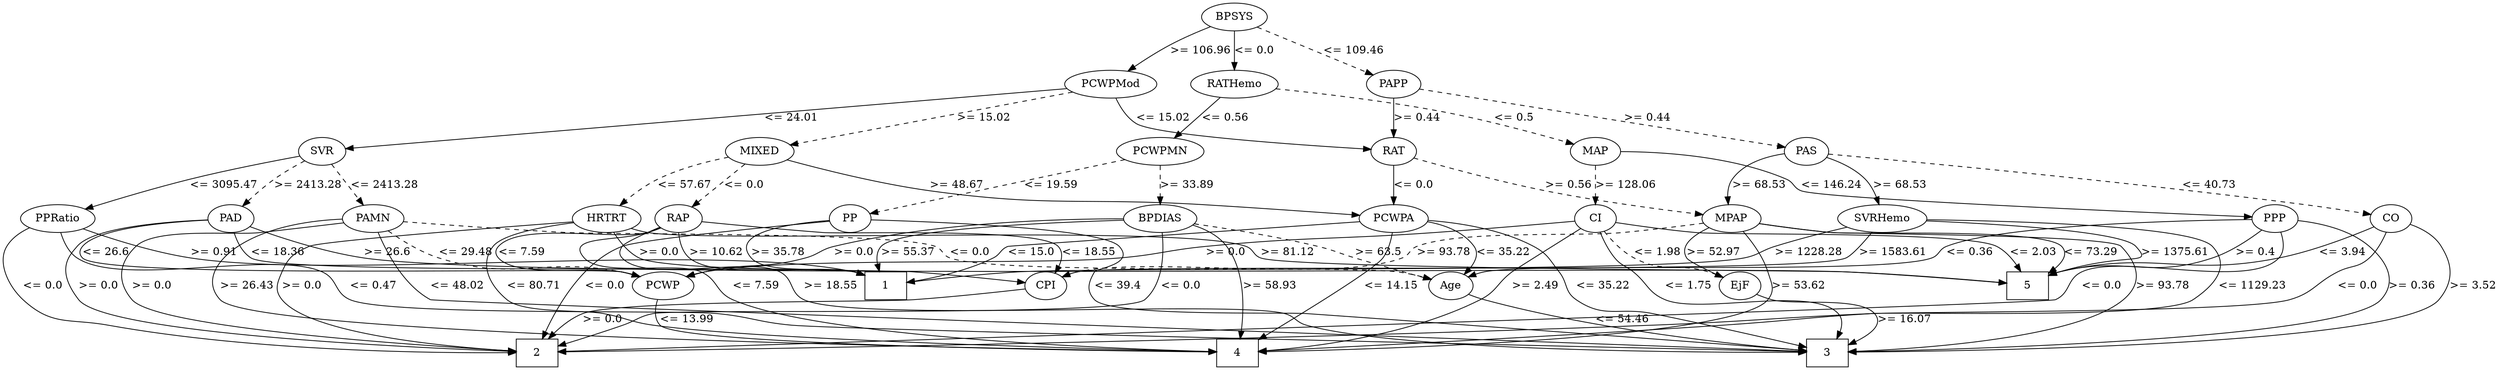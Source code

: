 strict digraph G {
	graph [bb="0,0,2751.7,471"];
	node [label="\N"];
	1	[height=0.5,
		pos="789.7,105",
		shape=box,
		width=0.75];
	2	[height=0.5,
		pos="1014.7,18",
		shape=box,
		width=0.75];
	3	[height=0.5,
		pos="1921.7,18",
		shape=box,
		width=0.75];
	4	[height=0.5,
		pos="852.7,18",
		shape=box,
		width=0.75];
	5	[height=0.5,
		pos="2098.7,105",
		shape=box,
		width=0.75];
	RAP	[height=0.5,
		pos="236.7,192",
		width=0.77778];
	RAP -> 1	[label=">= 10.62",
		lp="304.7,148.5",
		op=">=",
		param=10.62,
		pos="e,762.34,118.9 245.36,174.78 252.58,163.1 264.04,148.18 278.7,141 325.64,118.02 697.65,134.18 748.7,123 749.97,122.72 751.25,122.41 \
752.54,122.06",
		style=solid];
	RAP -> 3	[label=">= 18.55",
		lp="1375.7,105",
		op=">=",
		param=18.55,
		pos="e,1894.6,19.352 257.3,179.74 262.51,177.41 268.19,175.27 273.7,174 449.58,133.48 911.14,201.87 1085.7,156 1099.4,152.41 1100.2,145.02 \
1113.7,141 1158.4,127.72 1281.9,145.62 1322.7,123 1340.2,113.3 1333.1,98.222 1349.7,87 1396.2,55.482 1416.3,63.553 1471.7,54 1623.3,\
27.844 1806.9,21.222 1884.4,19.555",
		style=solid];
	RAP -> 4	[label="<= 7.59",
		lp="34.2,105",
		op="<=",
		param=7.59,
		pos="e,825.33,19.01 208.8,189.75 157.88,186.94 52.556,178.51 24.7,156 0.42625,136.39 -8.8472,110.49 11.7,87 65.264,25.771 659.14,19.602 \
815.28,19.041",
		style=solid];
	PCWP	[height=0.5,
		pos="172.7,105",
		width=0.97491];
	RAP -> PCWP	[label="<= 7.59",
		lp="63.2,148.5",
		op="<=",
		param=7.59,
		pos="e,144.51,115.75 208.54,190.24 159.53,188.26 61.78,181.18 40.7,156 1.5855,109.28 20.046,150.71 120.7,123 125.32,121.73 130.14,120.3 \
134.9,118.82",
		style=solid];
	CPI	[height=0.5,
		pos="1286.7,105",
		width=0.75];
	RAP -> CPI	[label="<= 18.55",
		lp="710.7,148.5",
		op="<=",
		param=18.55,
		pos="e,1265.5,116.51 257.72,179.67 262.82,177.4 268.34,175.31 273.7,174 431.9,135.3 479.63,186.03 639.7,156 660.42,152.11 663.95,144.71 \
684.7,141 807.48,119.05 1123.8,149.31 1245.7,123 1249.1,122.26 1252.6,121.25 1256,120.09",
		style=solid];
	PCWP -> 4	[label="<= 13.99",
		lp="338.7,61.5",
		op="<=",
		param=13.99,
		pos="e,825.54,19.762 198.14,92.48 225.73,80.569 271.38,62.544 312.7,54 409.1,34.071 709.51,23.316 815.34,20.07",
		style=solid];
	CPI -> 2	[label=">= 0.0",
		lp="1208.7,61.5",
		op=">=",
		param=0.0,
		pos="e,1042,26.029 1264.7,94.388 1258.6,91.851 1251.9,89.208 1245.7,87 1178.3,63.173 1097.8,40.827 1051.8,28.621",
		style=solid];
	PAS	[height=0.5,
		pos="2246.7,279",
		width=0.75];
	CO	[height=0.5,
		pos="2537.7,192",
		width=0.75];
	PAS -> CO	[label="<= 40.73",
		lp="2434.7,235.5",
		op="<=",
		param=40.73,
		pos="e,2513.3,200.14 2271,270.9 2322.8,255.77 2444.1,220.34 2503.6,202.97",
		style=dashed];
	SVRHemo	[height=0.5,
		pos="1664.7,192",
		width=1.3902];
	PAS -> SVRHemo	[label=">= 68.53",
		lp="2230.7,235.5",
		op=">=",
		param=68.53,
		pos="e,1700.3,204.74 2230.9,264.18 2214.3,249.73 2190.3,229.01 2187.7,228 2091.5,190.6 1825.6,226.4 1723.7,210 1719.3,209.28 1714.7,208.34 \
1710.1,207.27",
		style=solid];
	MPAP	[height=0.5,
		pos="2284.7,192",
		width=0.97491];
	PAS -> MPAP	[label=">= 68.53",
		lp="2294.7,235.5",
		op=">=",
		param=68.53,
		pos="e,2277.4,209.69 2254.2,261.64 2256.9,255.77 2260,249.1 2262.7,243 2266.2,235.21 2269.9,226.72 2273.4,218.98",
		style=solid];
	CO -> 2	[label="<= 0.0",
		lp="2604.7,105",
		op="<=",
		param=0.0,
		pos="e,1041.8,19.502 2558.8,180.3 2567.9,174.47 2577.7,166.31 2582.7,156 2591.6,137.74 2586.2,105.59 2570.7,87 2546.6,58.08 2529.5,61.919 \
2492.7,54 2456.4,46.189 1277.6,23.893 1051.9,19.688",
		style=solid];
	CO -> 3	[label=">= 3.52",
		lp="2729.2,105",
		op=">=",
		param=3.52,
		pos="e,1949,18.842 2563.6,186.28 2617.8,175.15 2735.8,143.82 2700.7,87 2683.5,59.102 2666.4,62.315 2634.7,54 2505.3,20.074 2086.9,18.479 \
1959.1,18.81",
		style=solid];
	CO -> 5	[label="<= 3.94",
		lp="2473.2,148.5",
		op="<=",
		param=3.94,
		pos="e,2125.8,114.78 2516.1,180.93 2489.8,169.13 2443.5,150.05 2401.7,141 2296.3,118.17 2265.9,141.57 2159.7,123 2151.8,121.62 2143.4,\
119.64 2135.5,117.51",
		style=solid];
	SVRHemo -> 1	[label=">= 1228.28",
		lp="992.2,148.5",
		op=">=",
		param=1228.28,
		pos="e,816.74,118.21 1617.7,185.52 1583.1,181.7 1535.1,176.81 1492.7,174 1433.6,170.08 1016.2,173.84 959.7,156 948.06,152.33 948.06,145.45 \
936.7,141 892.2,123.58 876.62,136.23 830.7,123 829.27,122.59 827.81,122.14 826.35,121.66",
		style=solid];
	SVRHemo -> 4	[label="<= 1129.23",
		lp="1218.2,105",
		op="<=",
		param=1129.23,
		pos="e,879.79,32.645 1633.3,177.73 1618.7,171.4 1601.2,163.57 1585.7,156 1573,149.8 1571.3,144.77 1557.7,141 1477.9,118.92 1260.1,159.31 \
1185.7,123 1166.7,113.74 1173.4,96.751 1154.7,87 1083.8,50.074 1053.3,88.251 975.7,69 945.48,61.504 912.91,47.999 888.88,36.912",
		style=solid];
	SVRHemo -> 5	[label=">= 1375.61",
		lp="1876.2,148.5",
		op=">=",
		param=1375.61,
		pos="e,2071.4,109.61 1702.1,179.95 1709.2,177.92 1716.7,175.85 1723.7,174 1756.8,165.25 1765.7,165.43 1798.7,156 1819,150.2 1823.2,145.79 \
1843.7,141 1854.2,138.56 1993.2,119.98 2061.5,110.93",
		style=solid];
	SVRHemo -> CPI	[label=">= 1583.61",
		lp="1682.2,148.5",
		op=">=",
		param=1583.61,
		pos="e,1308,116.39 1659.6,174.04 1655.2,162.63 1647.7,148.36 1635.7,141 1577.3,105.06 1394.5,138.34 1327.7,123 1324.3,122.22 1320.8,121.18 \
1317.4,120",
		style=solid];
	MPAP -> 3	[label=">= 93.78",
		lp="2670.7,105",
		op=">=",
		param=93.78,
		pos="e,1948.9,19.111 2319.4,188.7 2387.2,183.91 2534.6,172 2582.7,156 2610.5,146.77 2625.1,148.36 2639.7,123 2647.7,109.14 2645.2,102.02 \
2639.7,87 2633.1,68.943 2628.9,62.521 2611.7,54 2553.1,25.061 2094.6,20.029 1959.2,19.172",
		style=solid];
	MPAP -> 4	[label=">= 53.62",
		lp="2452.7,105",
		op=">=",
		param=53.62,
		pos="e,880.13,23.61 2319.2,188.46 2344.8,184.89 2379,176.36 2401.7,156 2425,135.13 2437.2,109.73 2415.7,87 2370.2,38.902 1886.9,56.541 \
1820.7,54 1446.7,39.634 1351.9,65.07 978.7,36 948.85,33.675 915.27,29.042 890.28,25.199",
		style=solid];
	MPAP -> 5	[label="<= 73.29",
		lp="2241.7,148.5",
		op="<=",
		param=73.29,
		pos="e,2126,116.29 2261.4,178.51 2241.5,168.03 2212,152.91 2185.7,141 2169.4,133.61 2151,126.09 2135.3,119.94",
		style=solid];
	MPAP -> CPI	[label=">= 93.78",
		lp="2046.7,148.5",
		op=">=",
		param=93.78,
		pos="e,1307.9,116.53 2253.3,183.68 2238.1,180.34 2219.5,176.57 2202.7,174 2122.3,161.73 2096.1,186.41 2020.7,156 2010.7,151.98 2011.8,\
144.66 2001.7,141 1931.3,115.49 1401,138.61 1327.7,123 1324.3,122.27 1320.8,121.27 1317.3,120.11",
		style=dashed];
	EjF	[height=0.5,
		pos="2534.7,105",
		width=0.75];
	MPAP -> EjF	[label=">= 52.97",
		lp="2552.7,148.5",
		op=">=",
		param=52.97,
		pos="e,2532.9,123.41 2319.8,190.01 2377,187.7 2487.3,180.17 2516.7,156 2523.7,150.28 2527.9,141.63 2530.6,133.14",
		style=solid];
	PAD	[height=0.5,
		pos="311.7,192",
		width=0.79437];
	PAD -> 1	[label="<= 18.36",
		lp="377.7,148.5",
		op="<=",
		param=18.36,
		pos="e,762.34,118.87 320.06,174.34 326.86,162.76 337.63,148.16 351.7,141 391.05,120.98 705.6,132.6 748.7,123 749.97,122.72 751.25,122.4 \
752.53,122.05",
		style=solid];
	PAD -> 2	[label=">= 0.0",
		lp="109.7,105",
		op=">=",
		param=0.0,
		pos="e,987.24,23.272 290.03,179.89 284.8,177.61 279.14,175.46 273.7,174 236.37,163.98 130.51,180.61 100.7,156 76.803,136.27 69.499,109.6 \
90.7,87 151.49,22.203 800.29,44.779 888.7,36 918.49,33.042 952.08,28.447 977.08,24.779",
		style=solid];
	PAD -> 5	[label=">= 26.6",
		lp="1381.2,148.5",
		op=">=",
		param=26.6,
		pos="e,2071.3,110.46 339.32,187.3 370.81,183.24 423.86,176.93 469.7,174 517.94,170.91 1294.2,172.33 1339.7,156 1349.8,152.37 1348.6,144.68 \
1358.7,141 1422.6,117.75 1902.9,128.49 1970.7,123 2001.3,120.52 2035.9,115.82 2061.3,111.99",
		style=solid];
	PAD -> PCWP	[label="<= 26.6",
		lp="131.2,148.5",
		op="<=",
		param=26.6,
		pos="e,143.86,115.61 290.02,179.91 284.79,177.63 279.14,175.47 273.7,174 238.1,164.35 133.33,183.46 108.7,156 96.046,141.89 114.32,128.81 \
134.54,119.57",
		style=solid];
	PAMN	[height=0.5,
		pos="1146.7,192",
		width=1.0139];
	PAMN -> 2	[label=">= 0.0",
		lp="1047.7,105",
		op=">=",
		param=0.0,
		pos="e,1011.6,36.235 1139.7,174.07 1134.2,162.98 1125.6,149.08 1113.7,141 1081.8,119.26 1055,151.31 1028.7,123 1009.8,102.62 1008.4,69.571 \
1010.5,46.208",
		style=solid];
	PAMN -> 3	[label="<= 48.02",
		lp="1553.7,105",
		op="<=",
		param=48.02,
		pos="e,1894.5,23.61 1155.7,174.39 1163,162.83 1174.3,148.24 1188.7,141 1248,111.18 1425.3,148.25 1486.7,123 1509.1,113.77 1505.8,97.476 \
1527.7,87 1604.6,50.163 1632.7,68.509 1716.7,54 1775.3,43.884 1843.3,32.301 1884.4,25.323",
		style=solid];
	PAMN -> 4	[label=">= 26.43",
		lp="892.7,105",
		op=">=",
		param=26.43,
		pos="e,850.13,36.094 1110.7,188.46 1068.7,184.7 997.63,175.82 939.7,156 926.34,151.43 924.5,146.96 911.7,141 892.18,131.9 879.94,139.99 \
866.7,123 849.78,101.29 847.95,68.986 849.3,46.151",
		style=solid];
	PAMN -> PCWP	[label="<= 29.48",
		lp="613.7,148.5",
		op="<=",
		param=29.48,
		pos="e,206.42,110.02 1111,187.54 1071.3,183.8 1005.5,177.85 948.7,174 788.42,163.13 747.76,169.73 587.7,156 532.83,151.29 519.37,147.61 \
464.7,141 376.66,130.36 273.67,118.04 216.54,111.23",
		style=dashed];
	Age	[height=0.5,
		pos="1615.7,105",
		width=0.75];
	PAMN -> Age	[label="<= 0.0",
		lp="1320.7,148.5",
		op="<=",
		param=0.0,
		pos="e,1594.4,116.36 1176.2,181.39 1220.3,167.03 1298.5,141.61 1301.7,141 1421.1,118.16 1456.3,150.66 1574.7,123 1578.1,122.2 1581.6,\
121.16 1585,119.97",
		style=dashed];
	Age -> 3	[label="<= 54.46",
		lp="1790.7,61.5",
		op="<=",
		param=54.46,
		pos="e,1894.6,24.613 1637.6,94.242 1643.7,91.705 1650.4,89.098 1656.7,87 1736.6,60.342 1832.9,37.995 1884.6,26.772",
		style=solid];
	PCWPMod	[height=0.5,
		pos="1357.7,366",
		width=1.4444];
	MIXED	[height=0.5,
		pos="850.7,279",
		width=1.125];
	PCWPMod -> MIXED	[label=">= 15.02",
		lp="1159.7,322.5",
		op=">=",
		param=15.02,
		pos="e,887.74,286.79 1310.9,357.96 1265.5,351.08 1194.9,340.18 1133.7,330 1050.5,316.16 953.85,298.8 897.74,288.61",
		style=dashed];
	SVR	[height=0.5,
		pos="1056.7,279",
		width=0.77778];
	PCWPMod -> SVR	[label="<= 24.01",
		lp="1251.7,322.5",
		op="<=",
		param=24.01,
		pos="e,1082,287.16 1318.7,353.97 1259.7,337.31 1148.7,305.97 1092,289.96",
		style=solid];
	RAT	[height=0.5,
		pos="1589.7,279",
		width=0.76389];
	PCWPMod -> RAT	[label="<= 15.02",
		lp="1462.7,322.5",
		op="<=",
		param=15.02,
		pos="e,1568.4,290.73 1377.6,349.15 1392.9,337.82 1415,323.17 1436.7,315 1485.1,296.79 1502.1,311.69 1551.7,297 1554.1,296.28 1556.6,295.44 \
1559.1,294.53",
		style=solid];
	MIXED -> RAP	[label="<= 0.0",
		lp="432.7,235.5",
		op="<=",
		param=0.0,
		pos="e,257.79,204.06 809.99,277.54 714.49,275.54 469.36,265 273.7,210 271.54,209.39 269.35,208.68 267.17,207.89",
		style=dashed];
	PCWPA	[height=0.5,
		pos="1441.7,192",
		width=1.1555];
	MIXED -> PCWPA	[label=">= 48.67",
		lp="1307.7,235.5",
		op=">=",
		param=48.67,
		pos="e,1406.1,201.65 889.97,274.03 924.22,270.57 975.25,265.43 1019.7,261 1100.6,252.93 1121.4,255.31 1201.7,243 1270,232.53 1348.3,215.22 \
1396.4,203.96",
		style=solid];
	HRTRT	[height=0.5,
		pos="736.7,192",
		width=1.1013];
	MIXED -> HRTRT	[label="<= 57.67",
		lp="808.7,235.5",
		op="<=",
		param=57.67,
		pos="e,749.14,209.25 822.26,266.11 809.54,260.12 794.74,252.17 782.7,243 772.93,235.56 763.5,225.9 755.75,217.05",
		style=dashed];
	SVR -> PAD	[label=">= 2413.28",
		lp="918.2,235.5",
		op=">=",
		param=2413.28,
		pos="e,339.62,196.5 1029.9,273.23 996.08,267.06 936.28,255.59 885.7,243 862.77,237.29 858,231.94 834.7,228 674.56,200.9 631.62,222.69 \
469.7,210 428.68,206.78 381.83,201.55 349.86,197.73",
		style=dashed];
	SVR -> PAMN	[label="<= 2413.28",
		lp="1165.2,235.5",
		op="<=",
		param=2413.28,
		pos="e,1141.2,209.88 1080.6,269.33 1094,263.52 1110.3,254.77 1121.7,243 1128.2,236.29 1133.4,227.55 1137.3,219.26",
		style=dashed];
	PPRatio	[height=0.5,
		pos="899.7,192",
		width=1.1013];
	SVR -> PPRatio	[label="<= 3095.47",
		lp="1011.2,235.5",
		op="<=",
		param=3095.47,
		pos="e,920.67,207.43 1033.4,268.58 1017.7,261.97 996.61,252.62 978.7,243 961.89,233.97 943.85,222.68 929.26,213.12",
		style=solid];
	RAT -> MPAP	[label=">= 0.56",
		lp="2080.2,235.5",
		op=">=",
		param=0.56,
		pos="e,2253.3,200.14 1617.2,276.79 1708.8,272.63 1999.5,258.33 2038.7,243 2048.7,239.08 2047.8,232.15 2057.7,228 2117.6,202.96 2138.6,\
220.6 2202.7,210 2215.9,207.81 2230.3,204.99 2243.2,202.28",
		style=dashed];
	RAT -> PCWPA	[label="<= 0.0",
		lp="1585.7,235.5",
		op="<=",
		param=0.0,
		pos="e,1480.1,198.95 1581.1,261.44 1574.6,250.51 1564.8,236.65 1552.7,228 1534.3,214.84 1510.7,206.49 1490,201.27",
		style=solid];
	PCWPA -> 1	[label="<= 15.0",
		lp="914.2,148.5",
		op="<=",
		param=15.0,
		pos="e,817.1,123.16 1401,188.13 1351.5,184.67 1265.5,178.72 1191.7,174 1125,169.73 956.28,173.03 891.7,156 868.76,149.95 844.85,138.54 \
825.95,128.15",
		style=solid];
	PCWPA -> 3	[label="<= 35.22",
		lp="1859.7,105",
		op="<=",
		param=35.22,
		pos="e,1897.2,36.038 1481.9,187.18 1547.6,180.73 1674.9,167.29 1718.7,156 1757.1,146.1 1769.2,145.78 1801.7,123 1819.2,110.71 1818.1,\
101.61 1833.7,87 1850.9,70.956 1871.6,54.789 1888.7,42.247",
		style=solid];
	PCWPA -> 4	[label="<= 14.15",
		lp="1128.7,105",
		op="<=",
		param=14.15,
		pos="e,863.42,36.405 1408.7,180.72 1389.2,174.31 1364.2,165.5 1342.7,156 1329.8,150.3 1328.2,145.01 1314.7,141 1224,114.12 1188.5,162.85 \
1102.7,123 1082.2,113.46 1087.1,96.756 1066.7,87 998.54,54.434 964.98,103.35 897.7,69 886.71,63.389 877.13,53.893 869.66,44.674",
		style=solid];
	PCWPA -> Age	[label="<= 35.22",
		lp="1605.7,148.5",
		op="<=",
		param=35.22,
		pos="e,1602.6,121.11 1479.6,184.42 1503.9,179.13 1535.4,170.19 1560.7,156 1573.5,148.82 1585.8,138.16 1595.4,128.53",
		style=solid];
	PCWPMN	[height=0.5,
		pos="1492.7,279",
		width=1.3902];
	BPDIAS	[height=0.5,
		pos="520.7,192",
		width=1.1735];
	PCWPMN -> BPDIAS	[label=">= 33.89",
		lp="1091.7,235.5",
		op=">=",
		param=33.89,
		pos="e,560.8,197.66 1442.8,277.1 1345.5,274.82 1134,267.16 1065.7,243 1054.5,239.05 1054.9,231.77 1043.7,228 968.62,202.75 766.68,216.01 \
687.7,210 648.5,207.02 604.24,202.46 571.14,198.81",
		style=dashed];
	PP	[height=0.5,
		pos="1759.7,192",
		width=0.75];
	PCWPMN -> PP	[label="<= 19.59",
		lp="1522.7,235.5",
		op="<=",
		param=19.59,
		pos="e,1739.6,204.04 1489,260.86 1487.7,249.96 1488.3,236.37 1496.7,228 1514.6,210.12 1699.2,216.51 1723.7,210 1725.9,209.42 1728.1,208.72 \
1730.3,207.93",
		style=dashed];
	BPDIAS -> 1	[label=">= 55.37",
		lp="438.7,148.5",
		op=">=",
		param=55.37,
		pos="e,762.33,118.84 480.57,185.92 440.89,179.36 389.25,165.74 412.7,141 438.42,113.87 712.24,131.28 748.7,123 749.97,122.71 751.25,122.39 \
752.53,122.03",
		style=solid];
	BPDIAS -> 2	[label="<= 0.0",
		lp="985.7,105",
		op="<=",
		param=0.0,
		pos="e,1004.9,36.019 552.9,180.23 571.25,173.79 594.54,165.1 614.7,156 627.57,150.19 629.13,144.88 642.7,141 701.8,124.1 863.23,149.47 \
918.7,123 954.25,106.03 982.92,69.533 999.39,44.617",
		style=solid];
	BPDIAS -> 4	[label=">= 58.93",
		lp="518.7,105",
		op=">=",
		param=58.93,
		pos="e,825.64,20.205 478.97,188.46 438.62,184.14 385.98,172.47 403.7,141 426.4,100.68 451.24,107.53 492.7,87 528.64,69.198 537.84,63.933 \
576.7,54 660.49,32.583 762.1,24.003 815.6,20.78",
		style=solid];
	BPDIAS -> PCWP	[label=">= 0.0",
		lp="195.7,148.5",
		op=">=",
		param=0.0,
		pos="e,169.05,123.08 479.98,186.94 389.05,177.87 177.36,156.67 176.7,156 170.88,150.05 168.84,141.57 168.58,133.28",
		style=solid];
	BPDIAS -> Age	[label=">= 63.5",
		lp="1232.2,148.5",
		op=">=",
		param=63.5,
		pos="e,1594.5,116.43 560.8,186.25 594.59,182.4 644.24,177.13 687.7,174 876.71,160.4 925.12,174.66 1113.7,156 1156.7,151.75 1166.7,145.4 \
1209.7,141 1371.3,124.44 1416.2,158.63 1574.7,123 1578.1,122.23 1581.6,121.2 1585,120.03",
		style=dashed];
	PP -> 1	[label=">= 35.78",
		lp="1530.7,148.5",
		op=">=",
		param=35.78,
		pos="e,817.05,118.94 1739.2,179.8 1734.3,177.52 1728.9,175.39 1723.7,174 1629.4,148.74 1596.8,188.59 1504.7,156 1493.5,152.05 1494,144.64 \
1482.7,141 1344.8,96.368 972.45,153.26 830.7,123 829.43,122.73 828.15,122.42 826.86,122.08",
		style=solid];
	PP -> 2	[label="<= 0.0",
		lp="1769.7,105",
		op="<=",
		param=0.0,
		pos="e,1042,19.833 1759.9,173.83 1759.1,150.22 1753.8,108.24 1727.7,87 1675,44.036 1191.5,24.84 1052.2,20.169",
		style=solid];
	PP -> 3	[label="<= 39.4",
		lp="1933.2,105",
		op="<=",
		param=39.4,
		pos="e,1921.3,36.345 1774.3,176.81 1786.6,165.6 1805,150.35 1823.7,141 1850.9,127.37 1867.9,144.15 1889.7,123 1910.4,102.94 1917.8,69.836 \
1920.4,46.368",
		style=solid];
	CI	[height=0.5,
		pos="2042.7,192",
		width=0.75];
	CI -> 3	[label="<= 1.75",
		lp="2285.2,105",
		op="<=",
		param=1.75,
		pos="e,1948.7,19.637 2068,185.66 2085.6,182.07 2109.5,177.4 2130.7,174 2161.9,169 2250.8,179.71 2271.7,156 2276.1,151 2274.1,147.23 2271.7,\
141 2260.3,110.99 2251.4,103.31 2223.7,87 2138.1,36.524 2018.6,23.489 1958.8,20.142",
		style=solid];
	CI -> 4	[label=">= 2.49",
		lp="1701.2,105",
		op=">=",
		param=2.49,
		pos="e,880.02,25.008 2028.8,176.47 2016.4,164.57 1997.1,148.53 1976.7,141 1914.5,117.98 1737.1,154.45 1678.7,123 1661.1,113.52 1669.4,\
96.258 1651.7,87 1601.4,60.751 1198.1,74.847 1141.7,69 1050.6,59.554 944.8,38.691 889.97,27.123",
		style=solid];
	CI -> 5	[label="<= 2.03",
		lp="2107.2,148.5",
		op="<=",
		param=2.03,
		pos="e,2092.8,123.45 2058.5,177.04 2064.7,171 2071.6,163.59 2076.7,156 2081.5,148.92 2085.6,140.64 2089,132.88",
		style=solid];
	CI -> PCWP	[label=">= 0.0",
		lp="1090.7,148.5",
		op=">=",
		param=0.0,
		pos="e,206.56,109.8 2016,188.78 1970.8,185.1 1876,177.76 1795.7,174 1634.9,166.47 1230.4,182.74 1071.7,156 1050.1,152.36 1046.3,144.67 \
1024.7,141 878.29,116.18 504.93,131.84 356.7,123 308.69,120.14 253.82,114.8 216.58,110.86",
		style=solid];
	CI -> EjF	[label="<= 1.98",
		lp="2375.2,148.5",
		op="<=",
		param=1.98,
		pos="e,2513.4,116.1 2068,185.41 2085.5,181.71 2109.4,177 2130.7,174 2219.1,161.52 2246.7,186.11 2330.7,156 2341.8,152.01 2341.6,145.2 \
2352.7,141 2411.8,118.59 2432.6,139.24 2493.7,123 2497.1,122.1 2500.5,120.99 2504,119.76",
		style=dashed];
	EjF -> 3	[label=">= 16.07",
		lp="2462.7,61.5",
		op=">=",
		param=16.07,
		pos="e,1948.7,19.376 2512.8,94.287 2506.7,91.75 2500,89.132 2493.7,87 2440.1,68.788 2426.5,63.573 2370.7,54 2219.5,28.044 2036.2,21.315 \
1958.9,19.588",
		style=solid];
	HRTRT -> 2	[label=">= 0.0",
		lp="651.7,105",
		op=">=",
		param=0.0,
		pos="e,987.35,22.7 697.34,189.32 673.31,186.01 644.29,177.44 628.7,156 619.25,143 604.4,120.49 632.7,87 672.29,40.153 706.48,65.634 766.7,\
54 786.92,50.094 913.04,32.8 977.24,24.074",
		style=solid];
	HRTRT -> 4	[label="<= 80.71",
		lp="584.7,105",
		op="<=",
		param=80.71,
		pos="e,825.6,20.518 698.19,187.67 654.29,183.1 586.2,173.39 567.7,156 545.16,134.82 542.96,113.62 558.7,87 584.75,42.943 742.3,26.526 \
815.44,21.221",
		style=solid];
	HRTRT -> 5	[label=">= 81.12",
		lp="1452.7,148.5",
		op=">=",
		param=81.12,
		pos="e,2071.3,110.44 773.02,184.49 795.35,180.76 824.59,176.36 850.7,174 912.37,168.42 1349.5,177.25 1407.7,156 1417.8,152.31 1416.6,\
144.7 1426.7,141 1483.5,120.22 1910.4,127.99 1970.7,123 2001.3,120.47 2035.9,115.77 2061.3,111.95",
		style=solid];
	HRTRT -> CPI	[label=">= 0.0",
		lp="768.7,148.5",
		op=">=",
		param=0.0,
		pos="e,1265.5,116.49 736.29,173.86 737.02,162.67 740.05,148.75 749.7,141 792.71,106.48 1191.8,134.75 1245.7,123 1249.1,122.26 1252.6,\
121.24 1256,120.07",
		style=solid];
	BPSYS	[height=0.5,
		pos="1492.7,453",
		width=1.0471];
	BPSYS -> PCWPMod	[label=">= 106.96",
		lp="1459.7,409.5",
		op=">=",
		param=106.96,
		pos="e,1379.4,382.6 1468.6,439.01 1457,432.62 1443,424.65 1430.7,417 1416.4,408.09 1401,397.64 1388,388.6",
		style=solid];
	RATHemo	[height=0.5,
		pos="1492.7,366",
		width=1.375];
	BPSYS -> RATHemo	[label="<= 0.0",
		lp="1511.7,409.5",
		op="<=",
		param=0.0,
		pos="e,1492.7,384.18 1492.7,434.8 1492.7,423.16 1492.7,407.55 1492.7,394.24",
		style=solid];
	PAPP	[height=0.5,
		pos="1592.7,366",
		width=0.88889];
	BPSYS -> PAPP	[label="<= 109.46",
		lp="1579.7,409.5",
		op="<=",
		param=109.46,
		pos="e,1576,381.52 1510.7,437.08 1518.2,430.89 1526.9,423.63 1534.7,417 1545.7,407.64 1557.9,397.2 1568.2,388.28",
		style=dashed];
	RATHemo -> PCWPMN	[label="<= 0.56",
		lp="1515.2,322.5",
		op="<=",
		param=0.56,
		pos="e,1492.7,297.18 1492.7,347.8 1492.7,336.16 1492.7,320.55 1492.7,307.24",
		style=solid];
	MAP	[height=0.5,
		pos="1979.7,279",
		width=0.84854];
	RATHemo -> MAP	[label="<= 0.5",
		lp="1733.7,322.5",
		op="<=",
		param=0.5,
		pos="e,1949.9,283.45 1529.3,353.69 1536.7,351.63 1544.4,349.62 1551.7,348 1693,316.54 1863.7,293.95 1939.8,284.67",
		style=dashed];
	PAPP -> PAS	[label=">= 0.44",
		lp="1981.2,322.5",
		op=">=",
		param=0.44,
		pos="e,2220.2,283.45 1623.8,360.96 1732.2,346.86 2093.3,299.94 2210,284.77",
		style=dashed];
	PAPP -> RAT	[label=">= 0.44",
		lp="1613.2,322.5",
		op=">=",
		param=0.44,
		pos="e,1590.3,297.18 1592.1,347.8 1591.7,336.16 1591.1,320.55 1590.7,307.24",
		style=solid];
	MAP -> CI	[label=">= 128.06",
		lp="2009.7,235.5",
		op=">=",
		param=128.06,
		pos="e,2018.4,200.06 1976,261.1 1974.7,250.83 1974.8,237.84 1980.7,228 1987.1,217.33 1998,209.64 2008.9,204.24",
		style=dashed];
	PPP	[height=0.5,
		pos="2166.7,192",
		width=0.75];
	MAP -> PPP	[label="<= 146.24",
		lp="2156.7,235.5",
		op="<=",
		param=146.24,
		pos="e,2152.7,207.68 2009,273.58 2035.6,268.73 2075.4,259.37 2106.7,243 2120.8,235.62 2134.6,224.48 2145.4,214.59",
		style=solid];
	PPP -> 2	[label="<= 0.0",
		lp="2200.7,105",
		op="<=",
		param=0.0,
		pos="e,1042,20.155 2192.3,186.02 2220.2,180.01 2262.3,169.06 2271.7,156 2275.6,150.59 2275.9,146.16 2271.7,141 2245.8,109.45 2218.9,139.84 \
2181.7,123 2157.7,112.14 2159.4,96.123 2134.7,87 2065.8,61.537 1877.9,74.407 1804.7,69 1733,63.709 1715.4,59.331 1643.7,54 1419.5,\
37.325 1149.8,24.864 1052.2,20.6",
		style=solid];
	PPP -> 3	[label=">= 0.36",
		lp="2391.2,105",
		op=">=",
		param=0.36,
		pos="e,1948.9,19.517 2191.6,184.55 2205.9,181.03 2224.2,176.83 2240.7,174 2275.5,168.03 2375.2,182.36 2398.7,156 2403.1,151.03 2401.9,\
146.83 2398.7,141 2398,139.76 2313,87.558 2311.7,87 2189.9,35.086 2030.6,22.797 1959.2,19.894",
		style=solid];
	PPP -> 5	[label=">= 0.4",
		lp="2162.7,148.5",
		op=">=",
		param=0.4,
		pos="e,2117.2,123.15 2157.1,174.66 2150.9,164.6 2142.4,151.64 2133.7,141 2130.8,137.46 2127.6,133.88 2124.4,130.43",
		style=solid];
	PPP -> Age	[label="<= 0.36",
		lp="1979.2,148.5",
		op="<=",
		param=0.36,
		pos="e,1637,116.34 2141.3,185.79 2123.8,182.26 2099.9,177.6 2078.7,174 2024.7,164.8 2010.1,168.21 1956.7,156 1934.9,151.02 1930.7,145.16 \
1908.7,141 1798.4,120.11 1766,148.84 1656.7,123 1653.3,122.2 1649.8,121.14 1646.4,119.95",
		style=solid];
	PPRatio -> 1	[label=">= 0.91",
		lp="821.2,148.5",
		op=">=",
		param=0.91,
		pos="e,788.65,123.12 861.28,187.14 839.79,182.94 814.26,174.19 798.7,156 793.3,149.69 790.65,141.25 789.47,133.1",
		style=solid];
	PPRatio -> 2	[label="<= 0.0",
		lp="734.7,105",
		op="<=",
		param=0.0,
		pos="e,987.27,23.457 862.77,185.22 840.48,181.8 811.48,177.47 785.7,174 752.43,169.52 657.98,181.11 635.7,156 631.28,151.01 632.11,146.62 \
635.7,141 645.99,124.92 658.69,133.41 674.7,123 695.03,109.78 694.1,98.027 715.7,87 761.36,63.686 907.57,36.96 977.18,25.154",
		style=solid];
	PPRatio -> 3	[label="<= 0.47",
		lp="1460.2,105",
		op="<=",
		param=0.47,
		pos="e,1894.4,20.437 937.26,185.9 979.62,179.88 1050.5,169.03 1110.7,156 1135.9,150.55 1141.3,145.32 1166.7,141 1219.2,132.07 1358,146.63 \
1405.7,123 1424.9,113.5 1419.4,98.042 1437.7,87 1490.6,55.14 1511.8,64.441 1572.7,54 1685.3,34.694 1820.2,24.89 1884.3,21.028",
		style=solid];
}
